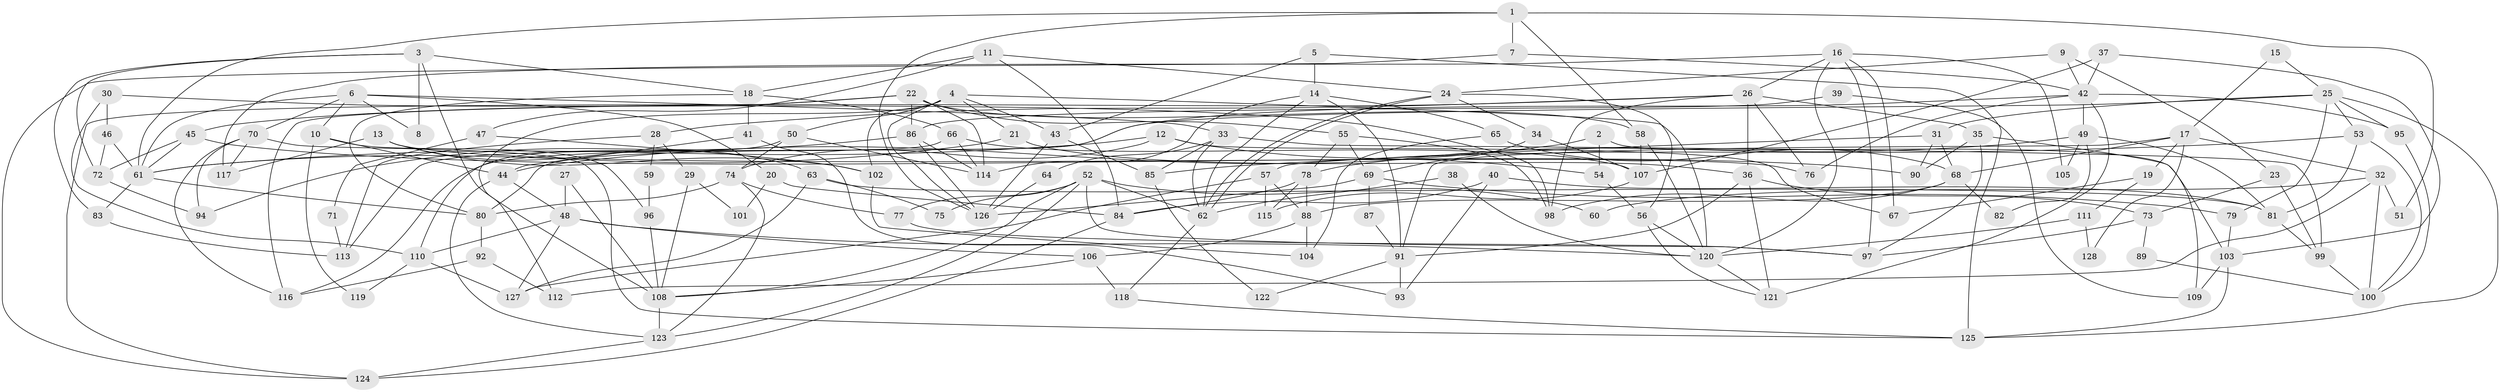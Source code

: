 // coarse degree distribution, {10: 0.0625, 8: 0.03125, 7: 0.109375, 3: 0.171875, 4: 0.125, 13: 0.015625, 6: 0.078125, 9: 0.0625, 17: 0.015625, 5: 0.15625, 12: 0.03125, 2: 0.140625}
// Generated by graph-tools (version 1.1) at 2025/51/03/04/25 22:51:16]
// undirected, 128 vertices, 256 edges
graph export_dot {
  node [color=gray90,style=filled];
  1;
  2;
  3;
  4;
  5;
  6;
  7;
  8;
  9;
  10;
  11;
  12;
  13;
  14;
  15;
  16;
  17;
  18;
  19;
  20;
  21;
  22;
  23;
  24;
  25;
  26;
  27;
  28;
  29;
  30;
  31;
  32;
  33;
  34;
  35;
  36;
  37;
  38;
  39;
  40;
  41;
  42;
  43;
  44;
  45;
  46;
  47;
  48;
  49;
  50;
  51;
  52;
  53;
  54;
  55;
  56;
  57;
  58;
  59;
  60;
  61;
  62;
  63;
  64;
  65;
  66;
  67;
  68;
  69;
  70;
  71;
  72;
  73;
  74;
  75;
  76;
  77;
  78;
  79;
  80;
  81;
  82;
  83;
  84;
  85;
  86;
  87;
  88;
  89;
  90;
  91;
  92;
  93;
  94;
  95;
  96;
  97;
  98;
  99;
  100;
  101;
  102;
  103;
  104;
  105;
  106;
  107;
  108;
  109;
  110;
  111;
  112;
  113;
  114;
  115;
  116;
  117;
  118;
  119;
  120;
  121;
  122;
  123;
  124;
  125;
  126;
  127;
  128;
  1 -- 61;
  1 -- 126;
  1 -- 7;
  1 -- 51;
  1 -- 58;
  2 -- 54;
  2 -- 44;
  2 -- 103;
  3 -- 108;
  3 -- 18;
  3 -- 8;
  3 -- 72;
  3 -- 83;
  4 -- 120;
  4 -- 50;
  4 -- 21;
  4 -- 43;
  4 -- 102;
  4 -- 112;
  4 -- 126;
  5 -- 43;
  5 -- 125;
  5 -- 14;
  6 -- 33;
  6 -- 61;
  6 -- 8;
  6 -- 10;
  6 -- 20;
  6 -- 70;
  7 -- 42;
  7 -- 124;
  9 -- 24;
  9 -- 23;
  9 -- 42;
  10 -- 44;
  10 -- 96;
  10 -- 119;
  11 -- 84;
  11 -- 24;
  11 -- 18;
  11 -- 47;
  12 -- 61;
  12 -- 74;
  12 -- 54;
  12 -- 67;
  13 -- 102;
  13 -- 76;
  13 -- 63;
  13 -- 117;
  14 -- 62;
  14 -- 65;
  14 -- 91;
  14 -- 114;
  15 -- 17;
  15 -- 25;
  16 -- 117;
  16 -- 97;
  16 -- 26;
  16 -- 67;
  16 -- 105;
  16 -- 120;
  17 -- 68;
  17 -- 91;
  17 -- 19;
  17 -- 32;
  17 -- 128;
  18 -- 41;
  18 -- 66;
  18 -- 80;
  19 -- 67;
  19 -- 111;
  20 -- 84;
  20 -- 101;
  21 -- 61;
  21 -- 36;
  22 -- 116;
  22 -- 55;
  22 -- 58;
  22 -- 86;
  22 -- 114;
  22 -- 124;
  23 -- 99;
  23 -- 73;
  24 -- 56;
  24 -- 62;
  24 -- 62;
  24 -- 34;
  25 -- 79;
  25 -- 125;
  25 -- 31;
  25 -- 53;
  25 -- 95;
  25 -- 116;
  26 -- 36;
  26 -- 28;
  26 -- 35;
  26 -- 45;
  26 -- 76;
  26 -- 98;
  27 -- 48;
  27 -- 108;
  28 -- 113;
  28 -- 29;
  28 -- 59;
  29 -- 108;
  29 -- 101;
  30 -- 98;
  30 -- 110;
  30 -- 46;
  31 -- 57;
  31 -- 68;
  31 -- 90;
  32 -- 112;
  32 -- 51;
  32 -- 60;
  32 -- 100;
  33 -- 99;
  33 -- 85;
  33 -- 62;
  33 -- 64;
  34 -- 107;
  34 -- 69;
  35 -- 97;
  35 -- 90;
  35 -- 109;
  36 -- 121;
  36 -- 73;
  36 -- 91;
  37 -- 107;
  37 -- 42;
  37 -- 103;
  38 -- 62;
  38 -- 120;
  39 -- 109;
  39 -- 86;
  40 -- 84;
  40 -- 81;
  40 -- 93;
  41 -- 93;
  41 -- 44;
  42 -- 80;
  42 -- 49;
  42 -- 76;
  42 -- 95;
  42 -- 121;
  43 -- 126;
  43 -- 85;
  44 -- 123;
  44 -- 48;
  45 -- 90;
  45 -- 61;
  45 -- 72;
  46 -- 72;
  46 -- 61;
  47 -- 102;
  47 -- 71;
  48 -- 127;
  48 -- 120;
  48 -- 106;
  48 -- 110;
  49 -- 78;
  49 -- 81;
  49 -- 82;
  49 -- 105;
  50 -- 114;
  50 -- 74;
  50 -- 110;
  52 -- 62;
  52 -- 108;
  52 -- 60;
  52 -- 75;
  52 -- 77;
  52 -- 97;
  52 -- 123;
  53 -- 100;
  53 -- 81;
  53 -- 85;
  54 -- 56;
  55 -- 69;
  55 -- 78;
  55 -- 98;
  56 -- 121;
  56 -- 120;
  57 -- 127;
  57 -- 88;
  57 -- 115;
  58 -- 107;
  58 -- 120;
  59 -- 96;
  61 -- 80;
  61 -- 83;
  62 -- 118;
  63 -- 81;
  63 -- 75;
  63 -- 127;
  64 -- 126;
  65 -- 68;
  65 -- 104;
  66 -- 114;
  66 -- 107;
  66 -- 113;
  68 -- 98;
  68 -- 82;
  68 -- 88;
  69 -- 126;
  69 -- 79;
  69 -- 87;
  70 -- 94;
  70 -- 116;
  70 -- 117;
  70 -- 125;
  71 -- 113;
  72 -- 94;
  73 -- 97;
  73 -- 89;
  74 -- 123;
  74 -- 80;
  74 -- 77;
  77 -- 97;
  78 -- 88;
  78 -- 115;
  78 -- 84;
  79 -- 103;
  80 -- 92;
  81 -- 99;
  83 -- 113;
  84 -- 124;
  85 -- 122;
  86 -- 114;
  86 -- 94;
  86 -- 126;
  87 -- 91;
  88 -- 106;
  88 -- 104;
  89 -- 100;
  91 -- 93;
  91 -- 122;
  92 -- 116;
  92 -- 112;
  95 -- 100;
  96 -- 108;
  99 -- 100;
  102 -- 104;
  103 -- 109;
  103 -- 125;
  106 -- 118;
  106 -- 108;
  107 -- 115;
  108 -- 123;
  110 -- 119;
  110 -- 127;
  111 -- 120;
  111 -- 128;
  118 -- 125;
  120 -- 121;
  123 -- 124;
}
